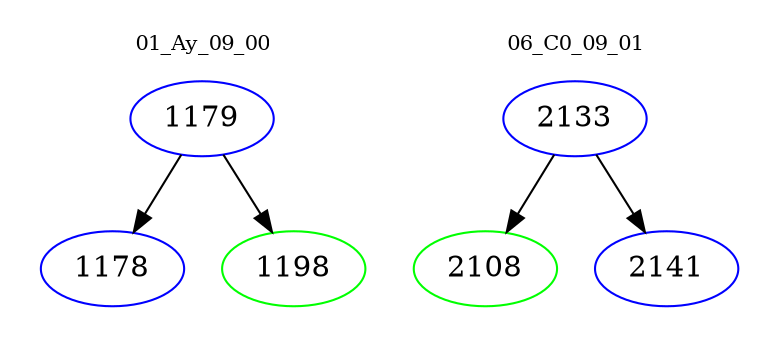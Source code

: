 digraph{
subgraph cluster_0 {
color = white
label = "01_Ay_09_00";
fontsize=10;
T0_1179 [label="1179", color="blue"]
T0_1179 -> T0_1178 [color="black"]
T0_1178 [label="1178", color="blue"]
T0_1179 -> T0_1198 [color="black"]
T0_1198 [label="1198", color="green"]
}
subgraph cluster_1 {
color = white
label = "06_C0_09_01";
fontsize=10;
T1_2133 [label="2133", color="blue"]
T1_2133 -> T1_2108 [color="black"]
T1_2108 [label="2108", color="green"]
T1_2133 -> T1_2141 [color="black"]
T1_2141 [label="2141", color="blue"]
}
}
